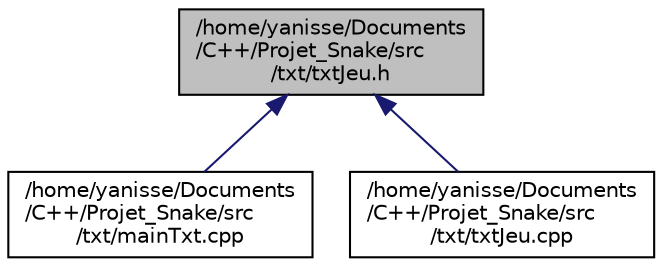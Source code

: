 digraph "/home/yanisse/Documents/C++/Projet_Snake/src/txt/txtJeu.h"
{
 // LATEX_PDF_SIZE
  edge [fontname="Helvetica",fontsize="10",labelfontname="Helvetica",labelfontsize="10"];
  node [fontname="Helvetica",fontsize="10",shape=record];
  Node1 [label="/home/yanisse/Documents\l/C++/Projet_Snake/src\l/txt/txtJeu.h",height=0.2,width=0.4,color="black", fillcolor="grey75", style="filled", fontcolor="black",tooltip=" "];
  Node1 -> Node2 [dir="back",color="midnightblue",fontsize="10",style="solid",fontname="Helvetica"];
  Node2 [label="/home/yanisse/Documents\l/C++/Projet_Snake/src\l/txt/mainTxt.cpp",height=0.2,width=0.4,color="black", fillcolor="white", style="filled",URL="$mainTxt_8cpp.html",tooltip=" "];
  Node1 -> Node3 [dir="back",color="midnightblue",fontsize="10",style="solid",fontname="Helvetica"];
  Node3 [label="/home/yanisse/Documents\l/C++/Projet_Snake/src\l/txt/txtJeu.cpp",height=0.2,width=0.4,color="black", fillcolor="white", style="filled",URL="$txtJeu_8cpp.html",tooltip=" "];
}
